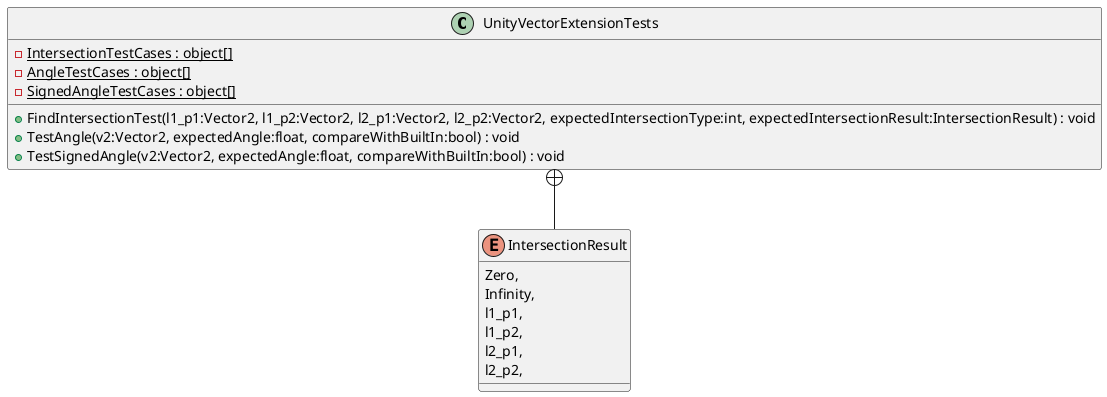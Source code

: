 @startuml
class UnityVectorExtensionTests {
    - {static} IntersectionTestCases : object[]
    + FindIntersectionTest(l1_p1:Vector2, l1_p2:Vector2, l2_p1:Vector2, l2_p2:Vector2, expectedIntersectionType:int, expectedIntersectionResult:IntersectionResult) : void
    - {static} AngleTestCases : object[]
    + TestAngle(v2:Vector2, expectedAngle:float, compareWithBuiltIn:bool) : void
    - {static} SignedAngleTestCases : object[]
    + TestSignedAngle(v2:Vector2, expectedAngle:float, compareWithBuiltIn:bool) : void
}
enum IntersectionResult {
    Zero,
    Infinity,
    l1_p1,
    l1_p2,
    l2_p1,
    l2_p2,
}
UnityVectorExtensionTests +-- IntersectionResult
@enduml
